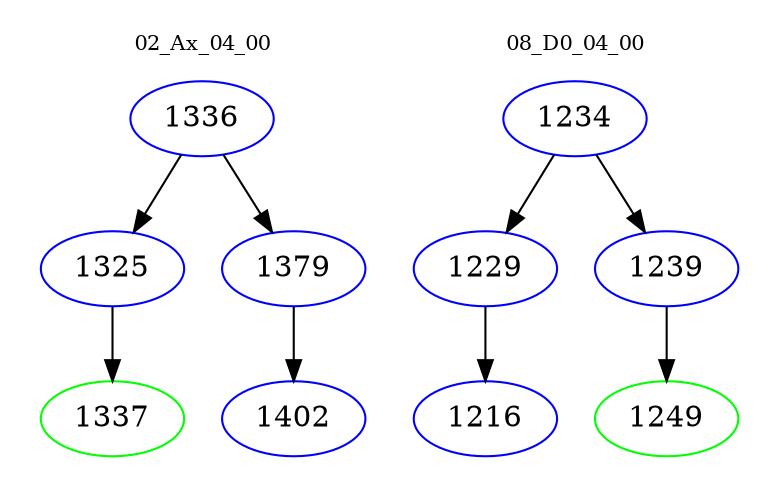 digraph{
subgraph cluster_0 {
color = white
label = "02_Ax_04_00";
fontsize=10;
T0_1336 [label="1336", color="blue"]
T0_1336 -> T0_1325 [color="black"]
T0_1325 [label="1325", color="blue"]
T0_1325 -> T0_1337 [color="black"]
T0_1337 [label="1337", color="green"]
T0_1336 -> T0_1379 [color="black"]
T0_1379 [label="1379", color="blue"]
T0_1379 -> T0_1402 [color="black"]
T0_1402 [label="1402", color="blue"]
}
subgraph cluster_1 {
color = white
label = "08_D0_04_00";
fontsize=10;
T1_1234 [label="1234", color="blue"]
T1_1234 -> T1_1229 [color="black"]
T1_1229 [label="1229", color="blue"]
T1_1229 -> T1_1216 [color="black"]
T1_1216 [label="1216", color="blue"]
T1_1234 -> T1_1239 [color="black"]
T1_1239 [label="1239", color="blue"]
T1_1239 -> T1_1249 [color="black"]
T1_1249 [label="1249", color="green"]
}
}
